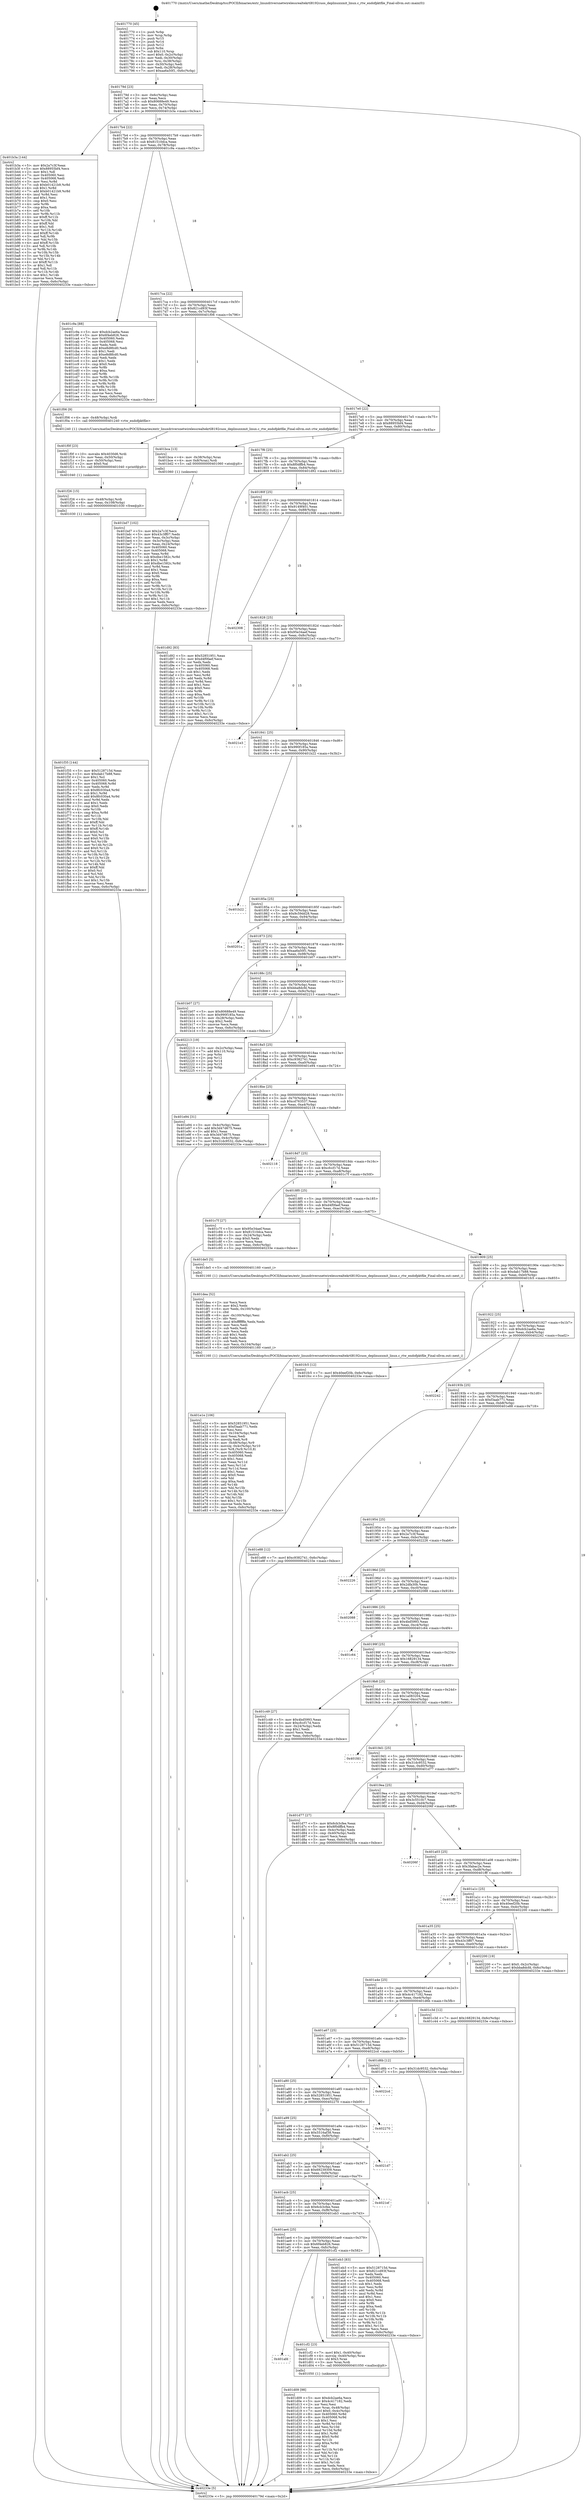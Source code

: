 digraph "0x401770" {
  label = "0x401770 (/mnt/c/Users/mathe/Desktop/tcc/POCII/binaries/extr_linuxdriversnetwirelessrealtekrtl8192cuos_deplinuxxmit_linux.c_rtw_endofpktfile_Final-ollvm.out::main(0))"
  labelloc = "t"
  node[shape=record]

  Entry [label="",width=0.3,height=0.3,shape=circle,fillcolor=black,style=filled]
  "0x40179d" [label="{
     0x40179d [23]\l
     | [instrs]\l
     &nbsp;&nbsp;0x40179d \<+3\>: mov -0x6c(%rbp),%eax\l
     &nbsp;&nbsp;0x4017a0 \<+2\>: mov %eax,%ecx\l
     &nbsp;&nbsp;0x4017a2 \<+6\>: sub $0x80688e49,%ecx\l
     &nbsp;&nbsp;0x4017a8 \<+3\>: mov %eax,-0x70(%rbp)\l
     &nbsp;&nbsp;0x4017ab \<+3\>: mov %ecx,-0x74(%rbp)\l
     &nbsp;&nbsp;0x4017ae \<+6\>: je 0000000000401b3a \<main+0x3ca\>\l
  }"]
  "0x401b3a" [label="{
     0x401b3a [144]\l
     | [instrs]\l
     &nbsp;&nbsp;0x401b3a \<+5\>: mov $0x2a7c3f,%eax\l
     &nbsp;&nbsp;0x401b3f \<+5\>: mov $0x88955bf4,%ecx\l
     &nbsp;&nbsp;0x401b44 \<+2\>: mov $0x1,%dl\l
     &nbsp;&nbsp;0x401b46 \<+7\>: mov 0x405060,%esi\l
     &nbsp;&nbsp;0x401b4d \<+7\>: mov 0x405068,%edi\l
     &nbsp;&nbsp;0x401b54 \<+3\>: mov %esi,%r8d\l
     &nbsp;&nbsp;0x401b57 \<+7\>: sub $0xb01421b9,%r8d\l
     &nbsp;&nbsp;0x401b5e \<+4\>: sub $0x1,%r8d\l
     &nbsp;&nbsp;0x401b62 \<+7\>: add $0xb01421b9,%r8d\l
     &nbsp;&nbsp;0x401b69 \<+4\>: imul %r8d,%esi\l
     &nbsp;&nbsp;0x401b6d \<+3\>: and $0x1,%esi\l
     &nbsp;&nbsp;0x401b70 \<+3\>: cmp $0x0,%esi\l
     &nbsp;&nbsp;0x401b73 \<+4\>: sete %r9b\l
     &nbsp;&nbsp;0x401b77 \<+3\>: cmp $0xa,%edi\l
     &nbsp;&nbsp;0x401b7a \<+4\>: setl %r10b\l
     &nbsp;&nbsp;0x401b7e \<+3\>: mov %r9b,%r11b\l
     &nbsp;&nbsp;0x401b81 \<+4\>: xor $0xff,%r11b\l
     &nbsp;&nbsp;0x401b85 \<+3\>: mov %r10b,%bl\l
     &nbsp;&nbsp;0x401b88 \<+3\>: xor $0xff,%bl\l
     &nbsp;&nbsp;0x401b8b \<+3\>: xor $0x1,%dl\l
     &nbsp;&nbsp;0x401b8e \<+3\>: mov %r11b,%r14b\l
     &nbsp;&nbsp;0x401b91 \<+4\>: and $0xff,%r14b\l
     &nbsp;&nbsp;0x401b95 \<+3\>: and %dl,%r9b\l
     &nbsp;&nbsp;0x401b98 \<+3\>: mov %bl,%r15b\l
     &nbsp;&nbsp;0x401b9b \<+4\>: and $0xff,%r15b\l
     &nbsp;&nbsp;0x401b9f \<+3\>: and %dl,%r10b\l
     &nbsp;&nbsp;0x401ba2 \<+3\>: or %r9b,%r14b\l
     &nbsp;&nbsp;0x401ba5 \<+3\>: or %r10b,%r15b\l
     &nbsp;&nbsp;0x401ba8 \<+3\>: xor %r15b,%r14b\l
     &nbsp;&nbsp;0x401bab \<+3\>: or %bl,%r11b\l
     &nbsp;&nbsp;0x401bae \<+4\>: xor $0xff,%r11b\l
     &nbsp;&nbsp;0x401bb2 \<+3\>: or $0x1,%dl\l
     &nbsp;&nbsp;0x401bb5 \<+3\>: and %dl,%r11b\l
     &nbsp;&nbsp;0x401bb8 \<+3\>: or %r11b,%r14b\l
     &nbsp;&nbsp;0x401bbb \<+4\>: test $0x1,%r14b\l
     &nbsp;&nbsp;0x401bbf \<+3\>: cmovne %ecx,%eax\l
     &nbsp;&nbsp;0x401bc2 \<+3\>: mov %eax,-0x6c(%rbp)\l
     &nbsp;&nbsp;0x401bc5 \<+5\>: jmp 000000000040233e \<main+0xbce\>\l
  }"]
  "0x4017b4" [label="{
     0x4017b4 [22]\l
     | [instrs]\l
     &nbsp;&nbsp;0x4017b4 \<+5\>: jmp 00000000004017b9 \<main+0x49\>\l
     &nbsp;&nbsp;0x4017b9 \<+3\>: mov -0x70(%rbp),%eax\l
     &nbsp;&nbsp;0x4017bc \<+5\>: sub $0x81510dca,%eax\l
     &nbsp;&nbsp;0x4017c1 \<+3\>: mov %eax,-0x78(%rbp)\l
     &nbsp;&nbsp;0x4017c4 \<+6\>: je 0000000000401c9a \<main+0x52a\>\l
  }"]
  Exit [label="",width=0.3,height=0.3,shape=circle,fillcolor=black,style=filled,peripheries=2]
  "0x401c9a" [label="{
     0x401c9a [88]\l
     | [instrs]\l
     &nbsp;&nbsp;0x401c9a \<+5\>: mov $0xdcb2ae6a,%eax\l
     &nbsp;&nbsp;0x401c9f \<+5\>: mov $0x6f4eb826,%ecx\l
     &nbsp;&nbsp;0x401ca4 \<+7\>: mov 0x405060,%edx\l
     &nbsp;&nbsp;0x401cab \<+7\>: mov 0x405068,%esi\l
     &nbsp;&nbsp;0x401cb2 \<+2\>: mov %edx,%edi\l
     &nbsp;&nbsp;0x401cb4 \<+6\>: add $0xe8d8fcd0,%edi\l
     &nbsp;&nbsp;0x401cba \<+3\>: sub $0x1,%edi\l
     &nbsp;&nbsp;0x401cbd \<+6\>: sub $0xe8d8fcd0,%edi\l
     &nbsp;&nbsp;0x401cc3 \<+3\>: imul %edi,%edx\l
     &nbsp;&nbsp;0x401cc6 \<+3\>: and $0x1,%edx\l
     &nbsp;&nbsp;0x401cc9 \<+3\>: cmp $0x0,%edx\l
     &nbsp;&nbsp;0x401ccc \<+4\>: sete %r8b\l
     &nbsp;&nbsp;0x401cd0 \<+3\>: cmp $0xa,%esi\l
     &nbsp;&nbsp;0x401cd3 \<+4\>: setl %r9b\l
     &nbsp;&nbsp;0x401cd7 \<+3\>: mov %r8b,%r10b\l
     &nbsp;&nbsp;0x401cda \<+3\>: and %r9b,%r10b\l
     &nbsp;&nbsp;0x401cdd \<+3\>: xor %r9b,%r8b\l
     &nbsp;&nbsp;0x401ce0 \<+3\>: or %r8b,%r10b\l
     &nbsp;&nbsp;0x401ce3 \<+4\>: test $0x1,%r10b\l
     &nbsp;&nbsp;0x401ce7 \<+3\>: cmovne %ecx,%eax\l
     &nbsp;&nbsp;0x401cea \<+3\>: mov %eax,-0x6c(%rbp)\l
     &nbsp;&nbsp;0x401ced \<+5\>: jmp 000000000040233e \<main+0xbce\>\l
  }"]
  "0x4017ca" [label="{
     0x4017ca [22]\l
     | [instrs]\l
     &nbsp;&nbsp;0x4017ca \<+5\>: jmp 00000000004017cf \<main+0x5f\>\l
     &nbsp;&nbsp;0x4017cf \<+3\>: mov -0x70(%rbp),%eax\l
     &nbsp;&nbsp;0x4017d2 \<+5\>: sub $0x821cd93f,%eax\l
     &nbsp;&nbsp;0x4017d7 \<+3\>: mov %eax,-0x7c(%rbp)\l
     &nbsp;&nbsp;0x4017da \<+6\>: je 0000000000401f06 \<main+0x796\>\l
  }"]
  "0x401f35" [label="{
     0x401f35 [144]\l
     | [instrs]\l
     &nbsp;&nbsp;0x401f35 \<+5\>: mov $0x5128715d,%eax\l
     &nbsp;&nbsp;0x401f3a \<+5\>: mov $0xdab17b88,%esi\l
     &nbsp;&nbsp;0x401f3f \<+2\>: mov $0x1,%cl\l
     &nbsp;&nbsp;0x401f41 \<+7\>: mov 0x405060,%edx\l
     &nbsp;&nbsp;0x401f48 \<+8\>: mov 0x405068,%r8d\l
     &nbsp;&nbsp;0x401f50 \<+3\>: mov %edx,%r9d\l
     &nbsp;&nbsp;0x401f53 \<+7\>: sub $0x8fc030a4,%r9d\l
     &nbsp;&nbsp;0x401f5a \<+4\>: sub $0x1,%r9d\l
     &nbsp;&nbsp;0x401f5e \<+7\>: add $0x8fc030a4,%r9d\l
     &nbsp;&nbsp;0x401f65 \<+4\>: imul %r9d,%edx\l
     &nbsp;&nbsp;0x401f69 \<+3\>: and $0x1,%edx\l
     &nbsp;&nbsp;0x401f6c \<+3\>: cmp $0x0,%edx\l
     &nbsp;&nbsp;0x401f6f \<+4\>: sete %r10b\l
     &nbsp;&nbsp;0x401f73 \<+4\>: cmp $0xa,%r8d\l
     &nbsp;&nbsp;0x401f77 \<+4\>: setl %r11b\l
     &nbsp;&nbsp;0x401f7b \<+3\>: mov %r10b,%bl\l
     &nbsp;&nbsp;0x401f7e \<+3\>: xor $0xff,%bl\l
     &nbsp;&nbsp;0x401f81 \<+3\>: mov %r11b,%r14b\l
     &nbsp;&nbsp;0x401f84 \<+4\>: xor $0xff,%r14b\l
     &nbsp;&nbsp;0x401f88 \<+3\>: xor $0x0,%cl\l
     &nbsp;&nbsp;0x401f8b \<+3\>: mov %bl,%r15b\l
     &nbsp;&nbsp;0x401f8e \<+4\>: and $0x0,%r15b\l
     &nbsp;&nbsp;0x401f92 \<+3\>: and %cl,%r10b\l
     &nbsp;&nbsp;0x401f95 \<+3\>: mov %r14b,%r12b\l
     &nbsp;&nbsp;0x401f98 \<+4\>: and $0x0,%r12b\l
     &nbsp;&nbsp;0x401f9c \<+3\>: and %cl,%r11b\l
     &nbsp;&nbsp;0x401f9f \<+3\>: or %r10b,%r15b\l
     &nbsp;&nbsp;0x401fa2 \<+3\>: or %r11b,%r12b\l
     &nbsp;&nbsp;0x401fa5 \<+3\>: xor %r12b,%r15b\l
     &nbsp;&nbsp;0x401fa8 \<+3\>: or %r14b,%bl\l
     &nbsp;&nbsp;0x401fab \<+3\>: xor $0xff,%bl\l
     &nbsp;&nbsp;0x401fae \<+3\>: or $0x0,%cl\l
     &nbsp;&nbsp;0x401fb1 \<+2\>: and %cl,%bl\l
     &nbsp;&nbsp;0x401fb3 \<+3\>: or %bl,%r15b\l
     &nbsp;&nbsp;0x401fb6 \<+4\>: test $0x1,%r15b\l
     &nbsp;&nbsp;0x401fba \<+3\>: cmovne %esi,%eax\l
     &nbsp;&nbsp;0x401fbd \<+3\>: mov %eax,-0x6c(%rbp)\l
     &nbsp;&nbsp;0x401fc0 \<+5\>: jmp 000000000040233e \<main+0xbce\>\l
  }"]
  "0x401f06" [label="{
     0x401f06 [9]\l
     | [instrs]\l
     &nbsp;&nbsp;0x401f06 \<+4\>: mov -0x48(%rbp),%rdi\l
     &nbsp;&nbsp;0x401f0a \<+5\>: call 0000000000401240 \<rtw_endofpktfile\>\l
     | [calls]\l
     &nbsp;&nbsp;0x401240 \{1\} (/mnt/c/Users/mathe/Desktop/tcc/POCII/binaries/extr_linuxdriversnetwirelessrealtekrtl8192cuos_deplinuxxmit_linux.c_rtw_endofpktfile_Final-ollvm.out::rtw_endofpktfile)\l
  }"]
  "0x4017e0" [label="{
     0x4017e0 [22]\l
     | [instrs]\l
     &nbsp;&nbsp;0x4017e0 \<+5\>: jmp 00000000004017e5 \<main+0x75\>\l
     &nbsp;&nbsp;0x4017e5 \<+3\>: mov -0x70(%rbp),%eax\l
     &nbsp;&nbsp;0x4017e8 \<+5\>: sub $0x88955bf4,%eax\l
     &nbsp;&nbsp;0x4017ed \<+3\>: mov %eax,-0x80(%rbp)\l
     &nbsp;&nbsp;0x4017f0 \<+6\>: je 0000000000401bca \<main+0x45a\>\l
  }"]
  "0x401f26" [label="{
     0x401f26 [15]\l
     | [instrs]\l
     &nbsp;&nbsp;0x401f26 \<+4\>: mov -0x48(%rbp),%rdi\l
     &nbsp;&nbsp;0x401f2a \<+6\>: mov %eax,-0x108(%rbp)\l
     &nbsp;&nbsp;0x401f30 \<+5\>: call 0000000000401030 \<free@plt\>\l
     | [calls]\l
     &nbsp;&nbsp;0x401030 \{1\} (unknown)\l
  }"]
  "0x401bca" [label="{
     0x401bca [13]\l
     | [instrs]\l
     &nbsp;&nbsp;0x401bca \<+4\>: mov -0x38(%rbp),%rax\l
     &nbsp;&nbsp;0x401bce \<+4\>: mov 0x8(%rax),%rdi\l
     &nbsp;&nbsp;0x401bd2 \<+5\>: call 0000000000401060 \<atoi@plt\>\l
     | [calls]\l
     &nbsp;&nbsp;0x401060 \{1\} (unknown)\l
  }"]
  "0x4017f6" [label="{
     0x4017f6 [25]\l
     | [instrs]\l
     &nbsp;&nbsp;0x4017f6 \<+5\>: jmp 00000000004017fb \<main+0x8b\>\l
     &nbsp;&nbsp;0x4017fb \<+3\>: mov -0x70(%rbp),%eax\l
     &nbsp;&nbsp;0x4017fe \<+5\>: sub $0x8f0dffb4,%eax\l
     &nbsp;&nbsp;0x401803 \<+6\>: mov %eax,-0x84(%rbp)\l
     &nbsp;&nbsp;0x401809 \<+6\>: je 0000000000401d92 \<main+0x622\>\l
  }"]
  "0x401f0f" [label="{
     0x401f0f [23]\l
     | [instrs]\l
     &nbsp;&nbsp;0x401f0f \<+10\>: movabs $0x4030d6,%rdi\l
     &nbsp;&nbsp;0x401f19 \<+3\>: mov %eax,-0x50(%rbp)\l
     &nbsp;&nbsp;0x401f1c \<+3\>: mov -0x50(%rbp),%esi\l
     &nbsp;&nbsp;0x401f1f \<+2\>: mov $0x0,%al\l
     &nbsp;&nbsp;0x401f21 \<+5\>: call 0000000000401040 \<printf@plt\>\l
     | [calls]\l
     &nbsp;&nbsp;0x401040 \{1\} (unknown)\l
  }"]
  "0x401d92" [label="{
     0x401d92 [83]\l
     | [instrs]\l
     &nbsp;&nbsp;0x401d92 \<+5\>: mov $0x52851951,%eax\l
     &nbsp;&nbsp;0x401d97 \<+5\>: mov $0xd4f0faef,%ecx\l
     &nbsp;&nbsp;0x401d9c \<+2\>: xor %edx,%edx\l
     &nbsp;&nbsp;0x401d9e \<+7\>: mov 0x405060,%esi\l
     &nbsp;&nbsp;0x401da5 \<+7\>: mov 0x405068,%edi\l
     &nbsp;&nbsp;0x401dac \<+3\>: sub $0x1,%edx\l
     &nbsp;&nbsp;0x401daf \<+3\>: mov %esi,%r8d\l
     &nbsp;&nbsp;0x401db2 \<+3\>: add %edx,%r8d\l
     &nbsp;&nbsp;0x401db5 \<+4\>: imul %r8d,%esi\l
     &nbsp;&nbsp;0x401db9 \<+3\>: and $0x1,%esi\l
     &nbsp;&nbsp;0x401dbc \<+3\>: cmp $0x0,%esi\l
     &nbsp;&nbsp;0x401dbf \<+4\>: sete %r9b\l
     &nbsp;&nbsp;0x401dc3 \<+3\>: cmp $0xa,%edi\l
     &nbsp;&nbsp;0x401dc6 \<+4\>: setl %r10b\l
     &nbsp;&nbsp;0x401dca \<+3\>: mov %r9b,%r11b\l
     &nbsp;&nbsp;0x401dcd \<+3\>: and %r10b,%r11b\l
     &nbsp;&nbsp;0x401dd0 \<+3\>: xor %r10b,%r9b\l
     &nbsp;&nbsp;0x401dd3 \<+3\>: or %r9b,%r11b\l
     &nbsp;&nbsp;0x401dd6 \<+4\>: test $0x1,%r11b\l
     &nbsp;&nbsp;0x401dda \<+3\>: cmovne %ecx,%eax\l
     &nbsp;&nbsp;0x401ddd \<+3\>: mov %eax,-0x6c(%rbp)\l
     &nbsp;&nbsp;0x401de0 \<+5\>: jmp 000000000040233e \<main+0xbce\>\l
  }"]
  "0x40180f" [label="{
     0x40180f [25]\l
     | [instrs]\l
     &nbsp;&nbsp;0x40180f \<+5\>: jmp 0000000000401814 \<main+0xa4\>\l
     &nbsp;&nbsp;0x401814 \<+3\>: mov -0x70(%rbp),%eax\l
     &nbsp;&nbsp;0x401817 \<+5\>: sub $0x9149f401,%eax\l
     &nbsp;&nbsp;0x40181c \<+6\>: mov %eax,-0x88(%rbp)\l
     &nbsp;&nbsp;0x401822 \<+6\>: je 0000000000402308 \<main+0xb98\>\l
  }"]
  "0x401e1e" [label="{
     0x401e1e [106]\l
     | [instrs]\l
     &nbsp;&nbsp;0x401e1e \<+5\>: mov $0x52851951,%ecx\l
     &nbsp;&nbsp;0x401e23 \<+5\>: mov $0xf3aab771,%edx\l
     &nbsp;&nbsp;0x401e28 \<+2\>: xor %esi,%esi\l
     &nbsp;&nbsp;0x401e2a \<+6\>: mov -0x104(%rbp),%edi\l
     &nbsp;&nbsp;0x401e30 \<+3\>: imul %eax,%edi\l
     &nbsp;&nbsp;0x401e33 \<+3\>: movslq %edi,%r8\l
     &nbsp;&nbsp;0x401e36 \<+4\>: mov -0x48(%rbp),%r9\l
     &nbsp;&nbsp;0x401e3a \<+4\>: movslq -0x4c(%rbp),%r10\l
     &nbsp;&nbsp;0x401e3e \<+4\>: mov %r8,(%r9,%r10,8)\l
     &nbsp;&nbsp;0x401e42 \<+7\>: mov 0x405060,%eax\l
     &nbsp;&nbsp;0x401e49 \<+7\>: mov 0x405068,%edi\l
     &nbsp;&nbsp;0x401e50 \<+3\>: sub $0x1,%esi\l
     &nbsp;&nbsp;0x401e53 \<+3\>: mov %eax,%r11d\l
     &nbsp;&nbsp;0x401e56 \<+3\>: add %esi,%r11d\l
     &nbsp;&nbsp;0x401e59 \<+4\>: imul %r11d,%eax\l
     &nbsp;&nbsp;0x401e5d \<+3\>: and $0x1,%eax\l
     &nbsp;&nbsp;0x401e60 \<+3\>: cmp $0x0,%eax\l
     &nbsp;&nbsp;0x401e63 \<+3\>: sete %bl\l
     &nbsp;&nbsp;0x401e66 \<+3\>: cmp $0xa,%edi\l
     &nbsp;&nbsp;0x401e69 \<+4\>: setl %r14b\l
     &nbsp;&nbsp;0x401e6d \<+3\>: mov %bl,%r15b\l
     &nbsp;&nbsp;0x401e70 \<+3\>: and %r14b,%r15b\l
     &nbsp;&nbsp;0x401e73 \<+3\>: xor %r14b,%bl\l
     &nbsp;&nbsp;0x401e76 \<+3\>: or %bl,%r15b\l
     &nbsp;&nbsp;0x401e79 \<+4\>: test $0x1,%r15b\l
     &nbsp;&nbsp;0x401e7d \<+3\>: cmovne %edx,%ecx\l
     &nbsp;&nbsp;0x401e80 \<+3\>: mov %ecx,-0x6c(%rbp)\l
     &nbsp;&nbsp;0x401e83 \<+5\>: jmp 000000000040233e \<main+0xbce\>\l
  }"]
  "0x402308" [label="{
     0x402308\l
  }", style=dashed]
  "0x401828" [label="{
     0x401828 [25]\l
     | [instrs]\l
     &nbsp;&nbsp;0x401828 \<+5\>: jmp 000000000040182d \<main+0xbd\>\l
     &nbsp;&nbsp;0x40182d \<+3\>: mov -0x70(%rbp),%eax\l
     &nbsp;&nbsp;0x401830 \<+5\>: sub $0x95e34aef,%eax\l
     &nbsp;&nbsp;0x401835 \<+6\>: mov %eax,-0x8c(%rbp)\l
     &nbsp;&nbsp;0x40183b \<+6\>: je 00000000004021e3 \<main+0xa73\>\l
  }"]
  "0x401dea" [label="{
     0x401dea [52]\l
     | [instrs]\l
     &nbsp;&nbsp;0x401dea \<+2\>: xor %ecx,%ecx\l
     &nbsp;&nbsp;0x401dec \<+5\>: mov $0x2,%edx\l
     &nbsp;&nbsp;0x401df1 \<+6\>: mov %edx,-0x100(%rbp)\l
     &nbsp;&nbsp;0x401df7 \<+1\>: cltd\l
     &nbsp;&nbsp;0x401df8 \<+6\>: mov -0x100(%rbp),%esi\l
     &nbsp;&nbsp;0x401dfe \<+2\>: idiv %esi\l
     &nbsp;&nbsp;0x401e00 \<+6\>: imul $0xfffffffe,%edx,%edx\l
     &nbsp;&nbsp;0x401e06 \<+2\>: mov %ecx,%edi\l
     &nbsp;&nbsp;0x401e08 \<+2\>: sub %edx,%edi\l
     &nbsp;&nbsp;0x401e0a \<+2\>: mov %ecx,%edx\l
     &nbsp;&nbsp;0x401e0c \<+3\>: sub $0x1,%edx\l
     &nbsp;&nbsp;0x401e0f \<+2\>: add %edx,%edi\l
     &nbsp;&nbsp;0x401e11 \<+2\>: sub %edi,%ecx\l
     &nbsp;&nbsp;0x401e13 \<+6\>: mov %ecx,-0x104(%rbp)\l
     &nbsp;&nbsp;0x401e19 \<+5\>: call 0000000000401160 \<next_i\>\l
     | [calls]\l
     &nbsp;&nbsp;0x401160 \{1\} (/mnt/c/Users/mathe/Desktop/tcc/POCII/binaries/extr_linuxdriversnetwirelessrealtekrtl8192cuos_deplinuxxmit_linux.c_rtw_endofpktfile_Final-ollvm.out::next_i)\l
  }"]
  "0x4021e3" [label="{
     0x4021e3\l
  }", style=dashed]
  "0x401841" [label="{
     0x401841 [25]\l
     | [instrs]\l
     &nbsp;&nbsp;0x401841 \<+5\>: jmp 0000000000401846 \<main+0xd6\>\l
     &nbsp;&nbsp;0x401846 \<+3\>: mov -0x70(%rbp),%eax\l
     &nbsp;&nbsp;0x401849 \<+5\>: sub $0x990f185a,%eax\l
     &nbsp;&nbsp;0x40184e \<+6\>: mov %eax,-0x90(%rbp)\l
     &nbsp;&nbsp;0x401854 \<+6\>: je 0000000000401b22 \<main+0x3b2\>\l
  }"]
  "0x401d09" [label="{
     0x401d09 [98]\l
     | [instrs]\l
     &nbsp;&nbsp;0x401d09 \<+5\>: mov $0xdcb2ae6a,%ecx\l
     &nbsp;&nbsp;0x401d0e \<+5\>: mov $0x4c417182,%edx\l
     &nbsp;&nbsp;0x401d13 \<+2\>: xor %esi,%esi\l
     &nbsp;&nbsp;0x401d15 \<+4\>: mov %rax,-0x48(%rbp)\l
     &nbsp;&nbsp;0x401d19 \<+7\>: movl $0x0,-0x4c(%rbp)\l
     &nbsp;&nbsp;0x401d20 \<+8\>: mov 0x405060,%r8d\l
     &nbsp;&nbsp;0x401d28 \<+8\>: mov 0x405068,%r9d\l
     &nbsp;&nbsp;0x401d30 \<+3\>: sub $0x1,%esi\l
     &nbsp;&nbsp;0x401d33 \<+3\>: mov %r8d,%r10d\l
     &nbsp;&nbsp;0x401d36 \<+3\>: add %esi,%r10d\l
     &nbsp;&nbsp;0x401d39 \<+4\>: imul %r10d,%r8d\l
     &nbsp;&nbsp;0x401d3d \<+4\>: and $0x1,%r8d\l
     &nbsp;&nbsp;0x401d41 \<+4\>: cmp $0x0,%r8d\l
     &nbsp;&nbsp;0x401d45 \<+4\>: sete %r11b\l
     &nbsp;&nbsp;0x401d49 \<+4\>: cmp $0xa,%r9d\l
     &nbsp;&nbsp;0x401d4d \<+3\>: setl %bl\l
     &nbsp;&nbsp;0x401d50 \<+3\>: mov %r11b,%r14b\l
     &nbsp;&nbsp;0x401d53 \<+3\>: and %bl,%r14b\l
     &nbsp;&nbsp;0x401d56 \<+3\>: xor %bl,%r11b\l
     &nbsp;&nbsp;0x401d59 \<+3\>: or %r11b,%r14b\l
     &nbsp;&nbsp;0x401d5c \<+4\>: test $0x1,%r14b\l
     &nbsp;&nbsp;0x401d60 \<+3\>: cmovne %edx,%ecx\l
     &nbsp;&nbsp;0x401d63 \<+3\>: mov %ecx,-0x6c(%rbp)\l
     &nbsp;&nbsp;0x401d66 \<+5\>: jmp 000000000040233e \<main+0xbce\>\l
  }"]
  "0x401b22" [label="{
     0x401b22\l
  }", style=dashed]
  "0x40185a" [label="{
     0x40185a [25]\l
     | [instrs]\l
     &nbsp;&nbsp;0x40185a \<+5\>: jmp 000000000040185f \<main+0xef\>\l
     &nbsp;&nbsp;0x40185f \<+3\>: mov -0x70(%rbp),%eax\l
     &nbsp;&nbsp;0x401862 \<+5\>: sub $0x9c59dd28,%eax\l
     &nbsp;&nbsp;0x401867 \<+6\>: mov %eax,-0x94(%rbp)\l
     &nbsp;&nbsp;0x40186d \<+6\>: je 000000000040201a \<main+0x8aa\>\l
  }"]
  "0x401afd" [label="{
     0x401afd\l
  }", style=dashed]
  "0x40201a" [label="{
     0x40201a\l
  }", style=dashed]
  "0x401873" [label="{
     0x401873 [25]\l
     | [instrs]\l
     &nbsp;&nbsp;0x401873 \<+5\>: jmp 0000000000401878 \<main+0x108\>\l
     &nbsp;&nbsp;0x401878 \<+3\>: mov -0x70(%rbp),%eax\l
     &nbsp;&nbsp;0x40187b \<+5\>: sub $0xaa6a50f1,%eax\l
     &nbsp;&nbsp;0x401880 \<+6\>: mov %eax,-0x98(%rbp)\l
     &nbsp;&nbsp;0x401886 \<+6\>: je 0000000000401b07 \<main+0x397\>\l
  }"]
  "0x401cf2" [label="{
     0x401cf2 [23]\l
     | [instrs]\l
     &nbsp;&nbsp;0x401cf2 \<+7\>: movl $0x1,-0x40(%rbp)\l
     &nbsp;&nbsp;0x401cf9 \<+4\>: movslq -0x40(%rbp),%rax\l
     &nbsp;&nbsp;0x401cfd \<+4\>: shl $0x3,%rax\l
     &nbsp;&nbsp;0x401d01 \<+3\>: mov %rax,%rdi\l
     &nbsp;&nbsp;0x401d04 \<+5\>: call 0000000000401050 \<malloc@plt\>\l
     | [calls]\l
     &nbsp;&nbsp;0x401050 \{1\} (unknown)\l
  }"]
  "0x401b07" [label="{
     0x401b07 [27]\l
     | [instrs]\l
     &nbsp;&nbsp;0x401b07 \<+5\>: mov $0x80688e49,%eax\l
     &nbsp;&nbsp;0x401b0c \<+5\>: mov $0x990f185a,%ecx\l
     &nbsp;&nbsp;0x401b11 \<+3\>: mov -0x28(%rbp),%edx\l
     &nbsp;&nbsp;0x401b14 \<+3\>: cmp $0x2,%edx\l
     &nbsp;&nbsp;0x401b17 \<+3\>: cmovne %ecx,%eax\l
     &nbsp;&nbsp;0x401b1a \<+3\>: mov %eax,-0x6c(%rbp)\l
     &nbsp;&nbsp;0x401b1d \<+5\>: jmp 000000000040233e \<main+0xbce\>\l
  }"]
  "0x40188c" [label="{
     0x40188c [25]\l
     | [instrs]\l
     &nbsp;&nbsp;0x40188c \<+5\>: jmp 0000000000401891 \<main+0x121\>\l
     &nbsp;&nbsp;0x401891 \<+3\>: mov -0x70(%rbp),%eax\l
     &nbsp;&nbsp;0x401894 \<+5\>: sub $0xbba8dcfd,%eax\l
     &nbsp;&nbsp;0x401899 \<+6\>: mov %eax,-0x9c(%rbp)\l
     &nbsp;&nbsp;0x40189f \<+6\>: je 0000000000402213 \<main+0xaa3\>\l
  }"]
  "0x40233e" [label="{
     0x40233e [5]\l
     | [instrs]\l
     &nbsp;&nbsp;0x40233e \<+5\>: jmp 000000000040179d \<main+0x2d\>\l
  }"]
  "0x401770" [label="{
     0x401770 [45]\l
     | [instrs]\l
     &nbsp;&nbsp;0x401770 \<+1\>: push %rbp\l
     &nbsp;&nbsp;0x401771 \<+3\>: mov %rsp,%rbp\l
     &nbsp;&nbsp;0x401774 \<+2\>: push %r15\l
     &nbsp;&nbsp;0x401776 \<+2\>: push %r14\l
     &nbsp;&nbsp;0x401778 \<+2\>: push %r12\l
     &nbsp;&nbsp;0x40177a \<+1\>: push %rbx\l
     &nbsp;&nbsp;0x40177b \<+7\>: sub $0x110,%rsp\l
     &nbsp;&nbsp;0x401782 \<+7\>: movl $0x0,-0x2c(%rbp)\l
     &nbsp;&nbsp;0x401789 \<+3\>: mov %edi,-0x30(%rbp)\l
     &nbsp;&nbsp;0x40178c \<+4\>: mov %rsi,-0x38(%rbp)\l
     &nbsp;&nbsp;0x401790 \<+3\>: mov -0x30(%rbp),%edi\l
     &nbsp;&nbsp;0x401793 \<+3\>: mov %edi,-0x28(%rbp)\l
     &nbsp;&nbsp;0x401796 \<+7\>: movl $0xaa6a50f1,-0x6c(%rbp)\l
  }"]
  "0x401bd7" [label="{
     0x401bd7 [102]\l
     | [instrs]\l
     &nbsp;&nbsp;0x401bd7 \<+5\>: mov $0x2a7c3f,%ecx\l
     &nbsp;&nbsp;0x401bdc \<+5\>: mov $0x43c3ff07,%edx\l
     &nbsp;&nbsp;0x401be1 \<+3\>: mov %eax,-0x3c(%rbp)\l
     &nbsp;&nbsp;0x401be4 \<+3\>: mov -0x3c(%rbp),%eax\l
     &nbsp;&nbsp;0x401be7 \<+3\>: mov %eax,-0x24(%rbp)\l
     &nbsp;&nbsp;0x401bea \<+7\>: mov 0x405060,%eax\l
     &nbsp;&nbsp;0x401bf1 \<+7\>: mov 0x405068,%esi\l
     &nbsp;&nbsp;0x401bf8 \<+3\>: mov %eax,%r8d\l
     &nbsp;&nbsp;0x401bfb \<+7\>: sub $0xdbe1582c,%r8d\l
     &nbsp;&nbsp;0x401c02 \<+4\>: sub $0x1,%r8d\l
     &nbsp;&nbsp;0x401c06 \<+7\>: add $0xdbe1582c,%r8d\l
     &nbsp;&nbsp;0x401c0d \<+4\>: imul %r8d,%eax\l
     &nbsp;&nbsp;0x401c11 \<+3\>: and $0x1,%eax\l
     &nbsp;&nbsp;0x401c14 \<+3\>: cmp $0x0,%eax\l
     &nbsp;&nbsp;0x401c17 \<+4\>: sete %r9b\l
     &nbsp;&nbsp;0x401c1b \<+3\>: cmp $0xa,%esi\l
     &nbsp;&nbsp;0x401c1e \<+4\>: setl %r10b\l
     &nbsp;&nbsp;0x401c22 \<+3\>: mov %r9b,%r11b\l
     &nbsp;&nbsp;0x401c25 \<+3\>: and %r10b,%r11b\l
     &nbsp;&nbsp;0x401c28 \<+3\>: xor %r10b,%r9b\l
     &nbsp;&nbsp;0x401c2b \<+3\>: or %r9b,%r11b\l
     &nbsp;&nbsp;0x401c2e \<+4\>: test $0x1,%r11b\l
     &nbsp;&nbsp;0x401c32 \<+3\>: cmovne %edx,%ecx\l
     &nbsp;&nbsp;0x401c35 \<+3\>: mov %ecx,-0x6c(%rbp)\l
     &nbsp;&nbsp;0x401c38 \<+5\>: jmp 000000000040233e \<main+0xbce\>\l
  }"]
  "0x401ae4" [label="{
     0x401ae4 [25]\l
     | [instrs]\l
     &nbsp;&nbsp;0x401ae4 \<+5\>: jmp 0000000000401ae9 \<main+0x379\>\l
     &nbsp;&nbsp;0x401ae9 \<+3\>: mov -0x70(%rbp),%eax\l
     &nbsp;&nbsp;0x401aec \<+5\>: sub $0x6f4eb826,%eax\l
     &nbsp;&nbsp;0x401af1 \<+6\>: mov %eax,-0xfc(%rbp)\l
     &nbsp;&nbsp;0x401af7 \<+6\>: je 0000000000401cf2 \<main+0x582\>\l
  }"]
  "0x402213" [label="{
     0x402213 [19]\l
     | [instrs]\l
     &nbsp;&nbsp;0x402213 \<+3\>: mov -0x2c(%rbp),%eax\l
     &nbsp;&nbsp;0x402216 \<+7\>: add $0x110,%rsp\l
     &nbsp;&nbsp;0x40221d \<+1\>: pop %rbx\l
     &nbsp;&nbsp;0x40221e \<+2\>: pop %r12\l
     &nbsp;&nbsp;0x402220 \<+2\>: pop %r14\l
     &nbsp;&nbsp;0x402222 \<+2\>: pop %r15\l
     &nbsp;&nbsp;0x402224 \<+1\>: pop %rbp\l
     &nbsp;&nbsp;0x402225 \<+1\>: ret\l
  }"]
  "0x4018a5" [label="{
     0x4018a5 [25]\l
     | [instrs]\l
     &nbsp;&nbsp;0x4018a5 \<+5\>: jmp 00000000004018aa \<main+0x13a\>\l
     &nbsp;&nbsp;0x4018aa \<+3\>: mov -0x70(%rbp),%eax\l
     &nbsp;&nbsp;0x4018ad \<+5\>: sub $0xc9382741,%eax\l
     &nbsp;&nbsp;0x4018b2 \<+6\>: mov %eax,-0xa0(%rbp)\l
     &nbsp;&nbsp;0x4018b8 \<+6\>: je 0000000000401e94 \<main+0x724\>\l
  }"]
  "0x401eb3" [label="{
     0x401eb3 [83]\l
     | [instrs]\l
     &nbsp;&nbsp;0x401eb3 \<+5\>: mov $0x5128715d,%eax\l
     &nbsp;&nbsp;0x401eb8 \<+5\>: mov $0x821cd93f,%ecx\l
     &nbsp;&nbsp;0x401ebd \<+2\>: xor %edx,%edx\l
     &nbsp;&nbsp;0x401ebf \<+7\>: mov 0x405060,%esi\l
     &nbsp;&nbsp;0x401ec6 \<+7\>: mov 0x405068,%edi\l
     &nbsp;&nbsp;0x401ecd \<+3\>: sub $0x1,%edx\l
     &nbsp;&nbsp;0x401ed0 \<+3\>: mov %esi,%r8d\l
     &nbsp;&nbsp;0x401ed3 \<+3\>: add %edx,%r8d\l
     &nbsp;&nbsp;0x401ed6 \<+4\>: imul %r8d,%esi\l
     &nbsp;&nbsp;0x401eda \<+3\>: and $0x1,%esi\l
     &nbsp;&nbsp;0x401edd \<+3\>: cmp $0x0,%esi\l
     &nbsp;&nbsp;0x401ee0 \<+4\>: sete %r9b\l
     &nbsp;&nbsp;0x401ee4 \<+3\>: cmp $0xa,%edi\l
     &nbsp;&nbsp;0x401ee7 \<+4\>: setl %r10b\l
     &nbsp;&nbsp;0x401eeb \<+3\>: mov %r9b,%r11b\l
     &nbsp;&nbsp;0x401eee \<+3\>: and %r10b,%r11b\l
     &nbsp;&nbsp;0x401ef1 \<+3\>: xor %r10b,%r9b\l
     &nbsp;&nbsp;0x401ef4 \<+3\>: or %r9b,%r11b\l
     &nbsp;&nbsp;0x401ef7 \<+4\>: test $0x1,%r11b\l
     &nbsp;&nbsp;0x401efb \<+3\>: cmovne %ecx,%eax\l
     &nbsp;&nbsp;0x401efe \<+3\>: mov %eax,-0x6c(%rbp)\l
     &nbsp;&nbsp;0x401f01 \<+5\>: jmp 000000000040233e \<main+0xbce\>\l
  }"]
  "0x401e94" [label="{
     0x401e94 [31]\l
     | [instrs]\l
     &nbsp;&nbsp;0x401e94 \<+3\>: mov -0x4c(%rbp),%eax\l
     &nbsp;&nbsp;0x401e97 \<+5\>: add $0x3d47d675,%eax\l
     &nbsp;&nbsp;0x401e9c \<+3\>: add $0x1,%eax\l
     &nbsp;&nbsp;0x401e9f \<+5\>: sub $0x3d47d675,%eax\l
     &nbsp;&nbsp;0x401ea4 \<+3\>: mov %eax,-0x4c(%rbp)\l
     &nbsp;&nbsp;0x401ea7 \<+7\>: movl $0x31dc9532,-0x6c(%rbp)\l
     &nbsp;&nbsp;0x401eae \<+5\>: jmp 000000000040233e \<main+0xbce\>\l
  }"]
  "0x4018be" [label="{
     0x4018be [25]\l
     | [instrs]\l
     &nbsp;&nbsp;0x4018be \<+5\>: jmp 00000000004018c3 \<main+0x153\>\l
     &nbsp;&nbsp;0x4018c3 \<+3\>: mov -0x70(%rbp),%eax\l
     &nbsp;&nbsp;0x4018c6 \<+5\>: sub $0xcd763537,%eax\l
     &nbsp;&nbsp;0x4018cb \<+6\>: mov %eax,-0xa4(%rbp)\l
     &nbsp;&nbsp;0x4018d1 \<+6\>: je 0000000000402118 \<main+0x9a8\>\l
  }"]
  "0x401acb" [label="{
     0x401acb [25]\l
     | [instrs]\l
     &nbsp;&nbsp;0x401acb \<+5\>: jmp 0000000000401ad0 \<main+0x360\>\l
     &nbsp;&nbsp;0x401ad0 \<+3\>: mov -0x70(%rbp),%eax\l
     &nbsp;&nbsp;0x401ad3 \<+5\>: sub $0x6cb3cfee,%eax\l
     &nbsp;&nbsp;0x401ad8 \<+6\>: mov %eax,-0xf8(%rbp)\l
     &nbsp;&nbsp;0x401ade \<+6\>: je 0000000000401eb3 \<main+0x743\>\l
  }"]
  "0x402118" [label="{
     0x402118\l
  }", style=dashed]
  "0x4018d7" [label="{
     0x4018d7 [25]\l
     | [instrs]\l
     &nbsp;&nbsp;0x4018d7 \<+5\>: jmp 00000000004018dc \<main+0x16c\>\l
     &nbsp;&nbsp;0x4018dc \<+3\>: mov -0x70(%rbp),%eax\l
     &nbsp;&nbsp;0x4018df \<+5\>: sub $0xcfccf17d,%eax\l
     &nbsp;&nbsp;0x4018e4 \<+6\>: mov %eax,-0xa8(%rbp)\l
     &nbsp;&nbsp;0x4018ea \<+6\>: je 0000000000401c7f \<main+0x50f\>\l
  }"]
  "0x4021ef" [label="{
     0x4021ef\l
  }", style=dashed]
  "0x401c7f" [label="{
     0x401c7f [27]\l
     | [instrs]\l
     &nbsp;&nbsp;0x401c7f \<+5\>: mov $0x95e34aef,%eax\l
     &nbsp;&nbsp;0x401c84 \<+5\>: mov $0x81510dca,%ecx\l
     &nbsp;&nbsp;0x401c89 \<+3\>: mov -0x24(%rbp),%edx\l
     &nbsp;&nbsp;0x401c8c \<+3\>: cmp $0x0,%edx\l
     &nbsp;&nbsp;0x401c8f \<+3\>: cmove %ecx,%eax\l
     &nbsp;&nbsp;0x401c92 \<+3\>: mov %eax,-0x6c(%rbp)\l
     &nbsp;&nbsp;0x401c95 \<+5\>: jmp 000000000040233e \<main+0xbce\>\l
  }"]
  "0x4018f0" [label="{
     0x4018f0 [25]\l
     | [instrs]\l
     &nbsp;&nbsp;0x4018f0 \<+5\>: jmp 00000000004018f5 \<main+0x185\>\l
     &nbsp;&nbsp;0x4018f5 \<+3\>: mov -0x70(%rbp),%eax\l
     &nbsp;&nbsp;0x4018f8 \<+5\>: sub $0xd4f0faef,%eax\l
     &nbsp;&nbsp;0x4018fd \<+6\>: mov %eax,-0xac(%rbp)\l
     &nbsp;&nbsp;0x401903 \<+6\>: je 0000000000401de5 \<main+0x675\>\l
  }"]
  "0x401ab2" [label="{
     0x401ab2 [25]\l
     | [instrs]\l
     &nbsp;&nbsp;0x401ab2 \<+5\>: jmp 0000000000401ab7 \<main+0x347\>\l
     &nbsp;&nbsp;0x401ab7 \<+3\>: mov -0x70(%rbp),%eax\l
     &nbsp;&nbsp;0x401aba \<+5\>: sub $0x69239309,%eax\l
     &nbsp;&nbsp;0x401abf \<+6\>: mov %eax,-0xf4(%rbp)\l
     &nbsp;&nbsp;0x401ac5 \<+6\>: je 00000000004021ef \<main+0xa7f\>\l
  }"]
  "0x401de5" [label="{
     0x401de5 [5]\l
     | [instrs]\l
     &nbsp;&nbsp;0x401de5 \<+5\>: call 0000000000401160 \<next_i\>\l
     | [calls]\l
     &nbsp;&nbsp;0x401160 \{1\} (/mnt/c/Users/mathe/Desktop/tcc/POCII/binaries/extr_linuxdriversnetwirelessrealtekrtl8192cuos_deplinuxxmit_linux.c_rtw_endofpktfile_Final-ollvm.out::next_i)\l
  }"]
  "0x401909" [label="{
     0x401909 [25]\l
     | [instrs]\l
     &nbsp;&nbsp;0x401909 \<+5\>: jmp 000000000040190e \<main+0x19e\>\l
     &nbsp;&nbsp;0x40190e \<+3\>: mov -0x70(%rbp),%eax\l
     &nbsp;&nbsp;0x401911 \<+5\>: sub $0xdab17b88,%eax\l
     &nbsp;&nbsp;0x401916 \<+6\>: mov %eax,-0xb0(%rbp)\l
     &nbsp;&nbsp;0x40191c \<+6\>: je 0000000000401fc5 \<main+0x855\>\l
  }"]
  "0x4021d7" [label="{
     0x4021d7\l
  }", style=dashed]
  "0x401fc5" [label="{
     0x401fc5 [12]\l
     | [instrs]\l
     &nbsp;&nbsp;0x401fc5 \<+7\>: movl $0x40eef20b,-0x6c(%rbp)\l
     &nbsp;&nbsp;0x401fcc \<+5\>: jmp 000000000040233e \<main+0xbce\>\l
  }"]
  "0x401922" [label="{
     0x401922 [25]\l
     | [instrs]\l
     &nbsp;&nbsp;0x401922 \<+5\>: jmp 0000000000401927 \<main+0x1b7\>\l
     &nbsp;&nbsp;0x401927 \<+3\>: mov -0x70(%rbp),%eax\l
     &nbsp;&nbsp;0x40192a \<+5\>: sub $0xdcb2ae6a,%eax\l
     &nbsp;&nbsp;0x40192f \<+6\>: mov %eax,-0xb4(%rbp)\l
     &nbsp;&nbsp;0x401935 \<+6\>: je 0000000000402242 \<main+0xad2\>\l
  }"]
  "0x401a99" [label="{
     0x401a99 [25]\l
     | [instrs]\l
     &nbsp;&nbsp;0x401a99 \<+5\>: jmp 0000000000401a9e \<main+0x32e\>\l
     &nbsp;&nbsp;0x401a9e \<+3\>: mov -0x70(%rbp),%eax\l
     &nbsp;&nbsp;0x401aa1 \<+5\>: sub $0x5516af38,%eax\l
     &nbsp;&nbsp;0x401aa6 \<+6\>: mov %eax,-0xf0(%rbp)\l
     &nbsp;&nbsp;0x401aac \<+6\>: je 00000000004021d7 \<main+0xa67\>\l
  }"]
  "0x402242" [label="{
     0x402242\l
  }", style=dashed]
  "0x40193b" [label="{
     0x40193b [25]\l
     | [instrs]\l
     &nbsp;&nbsp;0x40193b \<+5\>: jmp 0000000000401940 \<main+0x1d0\>\l
     &nbsp;&nbsp;0x401940 \<+3\>: mov -0x70(%rbp),%eax\l
     &nbsp;&nbsp;0x401943 \<+5\>: sub $0xf3aab771,%eax\l
     &nbsp;&nbsp;0x401948 \<+6\>: mov %eax,-0xb8(%rbp)\l
     &nbsp;&nbsp;0x40194e \<+6\>: je 0000000000401e88 \<main+0x718\>\l
  }"]
  "0x402270" [label="{
     0x402270\l
  }", style=dashed]
  "0x401e88" [label="{
     0x401e88 [12]\l
     | [instrs]\l
     &nbsp;&nbsp;0x401e88 \<+7\>: movl $0xc9382741,-0x6c(%rbp)\l
     &nbsp;&nbsp;0x401e8f \<+5\>: jmp 000000000040233e \<main+0xbce\>\l
  }"]
  "0x401954" [label="{
     0x401954 [25]\l
     | [instrs]\l
     &nbsp;&nbsp;0x401954 \<+5\>: jmp 0000000000401959 \<main+0x1e9\>\l
     &nbsp;&nbsp;0x401959 \<+3\>: mov -0x70(%rbp),%eax\l
     &nbsp;&nbsp;0x40195c \<+5\>: sub $0x2a7c3f,%eax\l
     &nbsp;&nbsp;0x401961 \<+6\>: mov %eax,-0xbc(%rbp)\l
     &nbsp;&nbsp;0x401967 \<+6\>: je 0000000000402226 \<main+0xab6\>\l
  }"]
  "0x401a80" [label="{
     0x401a80 [25]\l
     | [instrs]\l
     &nbsp;&nbsp;0x401a80 \<+5\>: jmp 0000000000401a85 \<main+0x315\>\l
     &nbsp;&nbsp;0x401a85 \<+3\>: mov -0x70(%rbp),%eax\l
     &nbsp;&nbsp;0x401a88 \<+5\>: sub $0x52851951,%eax\l
     &nbsp;&nbsp;0x401a8d \<+6\>: mov %eax,-0xec(%rbp)\l
     &nbsp;&nbsp;0x401a93 \<+6\>: je 0000000000402270 \<main+0xb00\>\l
  }"]
  "0x402226" [label="{
     0x402226\l
  }", style=dashed]
  "0x40196d" [label="{
     0x40196d [25]\l
     | [instrs]\l
     &nbsp;&nbsp;0x40196d \<+5\>: jmp 0000000000401972 \<main+0x202\>\l
     &nbsp;&nbsp;0x401972 \<+3\>: mov -0x70(%rbp),%eax\l
     &nbsp;&nbsp;0x401975 \<+5\>: sub $0x2dfa30b,%eax\l
     &nbsp;&nbsp;0x40197a \<+6\>: mov %eax,-0xc0(%rbp)\l
     &nbsp;&nbsp;0x401980 \<+6\>: je 0000000000402088 \<main+0x918\>\l
  }"]
  "0x4022cd" [label="{
     0x4022cd\l
  }", style=dashed]
  "0x402088" [label="{
     0x402088\l
  }", style=dashed]
  "0x401986" [label="{
     0x401986 [25]\l
     | [instrs]\l
     &nbsp;&nbsp;0x401986 \<+5\>: jmp 000000000040198b \<main+0x21b\>\l
     &nbsp;&nbsp;0x40198b \<+3\>: mov -0x70(%rbp),%eax\l
     &nbsp;&nbsp;0x40198e \<+5\>: sub $0x4bd5993,%eax\l
     &nbsp;&nbsp;0x401993 \<+6\>: mov %eax,-0xc4(%rbp)\l
     &nbsp;&nbsp;0x401999 \<+6\>: je 0000000000401c64 \<main+0x4f4\>\l
  }"]
  "0x401a67" [label="{
     0x401a67 [25]\l
     | [instrs]\l
     &nbsp;&nbsp;0x401a67 \<+5\>: jmp 0000000000401a6c \<main+0x2fc\>\l
     &nbsp;&nbsp;0x401a6c \<+3\>: mov -0x70(%rbp),%eax\l
     &nbsp;&nbsp;0x401a6f \<+5\>: sub $0x5128715d,%eax\l
     &nbsp;&nbsp;0x401a74 \<+6\>: mov %eax,-0xe8(%rbp)\l
     &nbsp;&nbsp;0x401a7a \<+6\>: je 00000000004022cd \<main+0xb5d\>\l
  }"]
  "0x401c64" [label="{
     0x401c64\l
  }", style=dashed]
  "0x40199f" [label="{
     0x40199f [25]\l
     | [instrs]\l
     &nbsp;&nbsp;0x40199f \<+5\>: jmp 00000000004019a4 \<main+0x234\>\l
     &nbsp;&nbsp;0x4019a4 \<+3\>: mov -0x70(%rbp),%eax\l
     &nbsp;&nbsp;0x4019a7 \<+5\>: sub $0x16829134,%eax\l
     &nbsp;&nbsp;0x4019ac \<+6\>: mov %eax,-0xc8(%rbp)\l
     &nbsp;&nbsp;0x4019b2 \<+6\>: je 0000000000401c49 \<main+0x4d9\>\l
  }"]
  "0x401d6b" [label="{
     0x401d6b [12]\l
     | [instrs]\l
     &nbsp;&nbsp;0x401d6b \<+7\>: movl $0x31dc9532,-0x6c(%rbp)\l
     &nbsp;&nbsp;0x401d72 \<+5\>: jmp 000000000040233e \<main+0xbce\>\l
  }"]
  "0x401c49" [label="{
     0x401c49 [27]\l
     | [instrs]\l
     &nbsp;&nbsp;0x401c49 \<+5\>: mov $0x4bd5993,%eax\l
     &nbsp;&nbsp;0x401c4e \<+5\>: mov $0xcfccf17d,%ecx\l
     &nbsp;&nbsp;0x401c53 \<+3\>: mov -0x24(%rbp),%edx\l
     &nbsp;&nbsp;0x401c56 \<+3\>: cmp $0x1,%edx\l
     &nbsp;&nbsp;0x401c59 \<+3\>: cmovl %ecx,%eax\l
     &nbsp;&nbsp;0x401c5c \<+3\>: mov %eax,-0x6c(%rbp)\l
     &nbsp;&nbsp;0x401c5f \<+5\>: jmp 000000000040233e \<main+0xbce\>\l
  }"]
  "0x4019b8" [label="{
     0x4019b8 [25]\l
     | [instrs]\l
     &nbsp;&nbsp;0x4019b8 \<+5\>: jmp 00000000004019bd \<main+0x24d\>\l
     &nbsp;&nbsp;0x4019bd \<+3\>: mov -0x70(%rbp),%eax\l
     &nbsp;&nbsp;0x4019c0 \<+5\>: sub $0x1a083204,%eax\l
     &nbsp;&nbsp;0x4019c5 \<+6\>: mov %eax,-0xcc(%rbp)\l
     &nbsp;&nbsp;0x4019cb \<+6\>: je 0000000000401fd1 \<main+0x861\>\l
  }"]
  "0x401a4e" [label="{
     0x401a4e [25]\l
     | [instrs]\l
     &nbsp;&nbsp;0x401a4e \<+5\>: jmp 0000000000401a53 \<main+0x2e3\>\l
     &nbsp;&nbsp;0x401a53 \<+3\>: mov -0x70(%rbp),%eax\l
     &nbsp;&nbsp;0x401a56 \<+5\>: sub $0x4c417182,%eax\l
     &nbsp;&nbsp;0x401a5b \<+6\>: mov %eax,-0xe4(%rbp)\l
     &nbsp;&nbsp;0x401a61 \<+6\>: je 0000000000401d6b \<main+0x5fb\>\l
  }"]
  "0x401fd1" [label="{
     0x401fd1\l
  }", style=dashed]
  "0x4019d1" [label="{
     0x4019d1 [25]\l
     | [instrs]\l
     &nbsp;&nbsp;0x4019d1 \<+5\>: jmp 00000000004019d6 \<main+0x266\>\l
     &nbsp;&nbsp;0x4019d6 \<+3\>: mov -0x70(%rbp),%eax\l
     &nbsp;&nbsp;0x4019d9 \<+5\>: sub $0x31dc9532,%eax\l
     &nbsp;&nbsp;0x4019de \<+6\>: mov %eax,-0xd0(%rbp)\l
     &nbsp;&nbsp;0x4019e4 \<+6\>: je 0000000000401d77 \<main+0x607\>\l
  }"]
  "0x401c3d" [label="{
     0x401c3d [12]\l
     | [instrs]\l
     &nbsp;&nbsp;0x401c3d \<+7\>: movl $0x16829134,-0x6c(%rbp)\l
     &nbsp;&nbsp;0x401c44 \<+5\>: jmp 000000000040233e \<main+0xbce\>\l
  }"]
  "0x401d77" [label="{
     0x401d77 [27]\l
     | [instrs]\l
     &nbsp;&nbsp;0x401d77 \<+5\>: mov $0x6cb3cfee,%eax\l
     &nbsp;&nbsp;0x401d7c \<+5\>: mov $0x8f0dffb4,%ecx\l
     &nbsp;&nbsp;0x401d81 \<+3\>: mov -0x4c(%rbp),%edx\l
     &nbsp;&nbsp;0x401d84 \<+3\>: cmp -0x40(%rbp),%edx\l
     &nbsp;&nbsp;0x401d87 \<+3\>: cmovl %ecx,%eax\l
     &nbsp;&nbsp;0x401d8a \<+3\>: mov %eax,-0x6c(%rbp)\l
     &nbsp;&nbsp;0x401d8d \<+5\>: jmp 000000000040233e \<main+0xbce\>\l
  }"]
  "0x4019ea" [label="{
     0x4019ea [25]\l
     | [instrs]\l
     &nbsp;&nbsp;0x4019ea \<+5\>: jmp 00000000004019ef \<main+0x27f\>\l
     &nbsp;&nbsp;0x4019ef \<+3\>: mov -0x70(%rbp),%eax\l
     &nbsp;&nbsp;0x4019f2 \<+5\>: sub $0x3c5510c7,%eax\l
     &nbsp;&nbsp;0x4019f7 \<+6\>: mov %eax,-0xd4(%rbp)\l
     &nbsp;&nbsp;0x4019fd \<+6\>: je 000000000040206f \<main+0x8ff\>\l
  }"]
  "0x401a35" [label="{
     0x401a35 [25]\l
     | [instrs]\l
     &nbsp;&nbsp;0x401a35 \<+5\>: jmp 0000000000401a3a \<main+0x2ca\>\l
     &nbsp;&nbsp;0x401a3a \<+3\>: mov -0x70(%rbp),%eax\l
     &nbsp;&nbsp;0x401a3d \<+5\>: sub $0x43c3ff07,%eax\l
     &nbsp;&nbsp;0x401a42 \<+6\>: mov %eax,-0xe0(%rbp)\l
     &nbsp;&nbsp;0x401a48 \<+6\>: je 0000000000401c3d \<main+0x4cd\>\l
  }"]
  "0x40206f" [label="{
     0x40206f\l
  }", style=dashed]
  "0x401a03" [label="{
     0x401a03 [25]\l
     | [instrs]\l
     &nbsp;&nbsp;0x401a03 \<+5\>: jmp 0000000000401a08 \<main+0x298\>\l
     &nbsp;&nbsp;0x401a08 \<+3\>: mov -0x70(%rbp),%eax\l
     &nbsp;&nbsp;0x401a0b \<+5\>: sub $0x3fabac2e,%eax\l
     &nbsp;&nbsp;0x401a10 \<+6\>: mov %eax,-0xd8(%rbp)\l
     &nbsp;&nbsp;0x401a16 \<+6\>: je 0000000000401fff \<main+0x88f\>\l
  }"]
  "0x402200" [label="{
     0x402200 [19]\l
     | [instrs]\l
     &nbsp;&nbsp;0x402200 \<+7\>: movl $0x0,-0x2c(%rbp)\l
     &nbsp;&nbsp;0x402207 \<+7\>: movl $0xbba8dcfd,-0x6c(%rbp)\l
     &nbsp;&nbsp;0x40220e \<+5\>: jmp 000000000040233e \<main+0xbce\>\l
  }"]
  "0x401fff" [label="{
     0x401fff\l
  }", style=dashed]
  "0x401a1c" [label="{
     0x401a1c [25]\l
     | [instrs]\l
     &nbsp;&nbsp;0x401a1c \<+5\>: jmp 0000000000401a21 \<main+0x2b1\>\l
     &nbsp;&nbsp;0x401a21 \<+3\>: mov -0x70(%rbp),%eax\l
     &nbsp;&nbsp;0x401a24 \<+5\>: sub $0x40eef20b,%eax\l
     &nbsp;&nbsp;0x401a29 \<+6\>: mov %eax,-0xdc(%rbp)\l
     &nbsp;&nbsp;0x401a2f \<+6\>: je 0000000000402200 \<main+0xa90\>\l
  }"]
  Entry -> "0x401770" [label=" 1"]
  "0x40179d" -> "0x401b3a" [label=" 1"]
  "0x40179d" -> "0x4017b4" [label=" 19"]
  "0x402213" -> Exit [label=" 1"]
  "0x4017b4" -> "0x401c9a" [label=" 1"]
  "0x4017b4" -> "0x4017ca" [label=" 18"]
  "0x402200" -> "0x40233e" [label=" 1"]
  "0x4017ca" -> "0x401f06" [label=" 1"]
  "0x4017ca" -> "0x4017e0" [label=" 17"]
  "0x401fc5" -> "0x40233e" [label=" 1"]
  "0x4017e0" -> "0x401bca" [label=" 1"]
  "0x4017e0" -> "0x4017f6" [label=" 16"]
  "0x401f35" -> "0x40233e" [label=" 1"]
  "0x4017f6" -> "0x401d92" [label=" 1"]
  "0x4017f6" -> "0x40180f" [label=" 15"]
  "0x401f26" -> "0x401f35" [label=" 1"]
  "0x40180f" -> "0x402308" [label=" 0"]
  "0x40180f" -> "0x401828" [label=" 15"]
  "0x401f0f" -> "0x401f26" [label=" 1"]
  "0x401828" -> "0x4021e3" [label=" 0"]
  "0x401828" -> "0x401841" [label=" 15"]
  "0x401f06" -> "0x401f0f" [label=" 1"]
  "0x401841" -> "0x401b22" [label=" 0"]
  "0x401841" -> "0x40185a" [label=" 15"]
  "0x401eb3" -> "0x40233e" [label=" 1"]
  "0x40185a" -> "0x40201a" [label=" 0"]
  "0x40185a" -> "0x401873" [label=" 15"]
  "0x401e94" -> "0x40233e" [label=" 1"]
  "0x401873" -> "0x401b07" [label=" 1"]
  "0x401873" -> "0x40188c" [label=" 14"]
  "0x401b07" -> "0x40233e" [label=" 1"]
  "0x401770" -> "0x40179d" [label=" 1"]
  "0x40233e" -> "0x40179d" [label=" 19"]
  "0x401b3a" -> "0x40233e" [label=" 1"]
  "0x401bca" -> "0x401bd7" [label=" 1"]
  "0x401bd7" -> "0x40233e" [label=" 1"]
  "0x401e88" -> "0x40233e" [label=" 1"]
  "0x40188c" -> "0x402213" [label=" 1"]
  "0x40188c" -> "0x4018a5" [label=" 13"]
  "0x401dea" -> "0x401e1e" [label=" 1"]
  "0x4018a5" -> "0x401e94" [label=" 1"]
  "0x4018a5" -> "0x4018be" [label=" 12"]
  "0x401de5" -> "0x401dea" [label=" 1"]
  "0x4018be" -> "0x402118" [label=" 0"]
  "0x4018be" -> "0x4018d7" [label=" 12"]
  "0x401d77" -> "0x40233e" [label=" 2"]
  "0x4018d7" -> "0x401c7f" [label=" 1"]
  "0x4018d7" -> "0x4018f0" [label=" 11"]
  "0x401d6b" -> "0x40233e" [label=" 1"]
  "0x4018f0" -> "0x401de5" [label=" 1"]
  "0x4018f0" -> "0x401909" [label=" 10"]
  "0x401cf2" -> "0x401d09" [label=" 1"]
  "0x401909" -> "0x401fc5" [label=" 1"]
  "0x401909" -> "0x401922" [label=" 9"]
  "0x401ae4" -> "0x401afd" [label=" 0"]
  "0x401922" -> "0x402242" [label=" 0"]
  "0x401922" -> "0x40193b" [label=" 9"]
  "0x401e1e" -> "0x40233e" [label=" 1"]
  "0x40193b" -> "0x401e88" [label=" 1"]
  "0x40193b" -> "0x401954" [label=" 8"]
  "0x401acb" -> "0x401ae4" [label=" 1"]
  "0x401954" -> "0x402226" [label=" 0"]
  "0x401954" -> "0x40196d" [label=" 8"]
  "0x401d92" -> "0x40233e" [label=" 1"]
  "0x40196d" -> "0x402088" [label=" 0"]
  "0x40196d" -> "0x401986" [label=" 8"]
  "0x401ab2" -> "0x401acb" [label=" 2"]
  "0x401986" -> "0x401c64" [label=" 0"]
  "0x401986" -> "0x40199f" [label=" 8"]
  "0x401d09" -> "0x40233e" [label=" 1"]
  "0x40199f" -> "0x401c49" [label=" 1"]
  "0x40199f" -> "0x4019b8" [label=" 7"]
  "0x401a99" -> "0x401ab2" [label=" 2"]
  "0x4019b8" -> "0x401fd1" [label=" 0"]
  "0x4019b8" -> "0x4019d1" [label=" 7"]
  "0x401ae4" -> "0x401cf2" [label=" 1"]
  "0x4019d1" -> "0x401d77" [label=" 2"]
  "0x4019d1" -> "0x4019ea" [label=" 5"]
  "0x401a80" -> "0x401a99" [label=" 2"]
  "0x4019ea" -> "0x40206f" [label=" 0"]
  "0x4019ea" -> "0x401a03" [label=" 5"]
  "0x401acb" -> "0x401eb3" [label=" 1"]
  "0x401a03" -> "0x401fff" [label=" 0"]
  "0x401a03" -> "0x401a1c" [label=" 5"]
  "0x401a67" -> "0x401a80" [label=" 2"]
  "0x401a1c" -> "0x402200" [label=" 1"]
  "0x401a1c" -> "0x401a35" [label=" 4"]
  "0x401a80" -> "0x402270" [label=" 0"]
  "0x401a35" -> "0x401c3d" [label=" 1"]
  "0x401a35" -> "0x401a4e" [label=" 3"]
  "0x401c3d" -> "0x40233e" [label=" 1"]
  "0x401c49" -> "0x40233e" [label=" 1"]
  "0x401c7f" -> "0x40233e" [label=" 1"]
  "0x401c9a" -> "0x40233e" [label=" 1"]
  "0x401a99" -> "0x4021d7" [label=" 0"]
  "0x401a4e" -> "0x401d6b" [label=" 1"]
  "0x401a4e" -> "0x401a67" [label=" 2"]
  "0x401ab2" -> "0x4021ef" [label=" 0"]
  "0x401a67" -> "0x4022cd" [label=" 0"]
}
